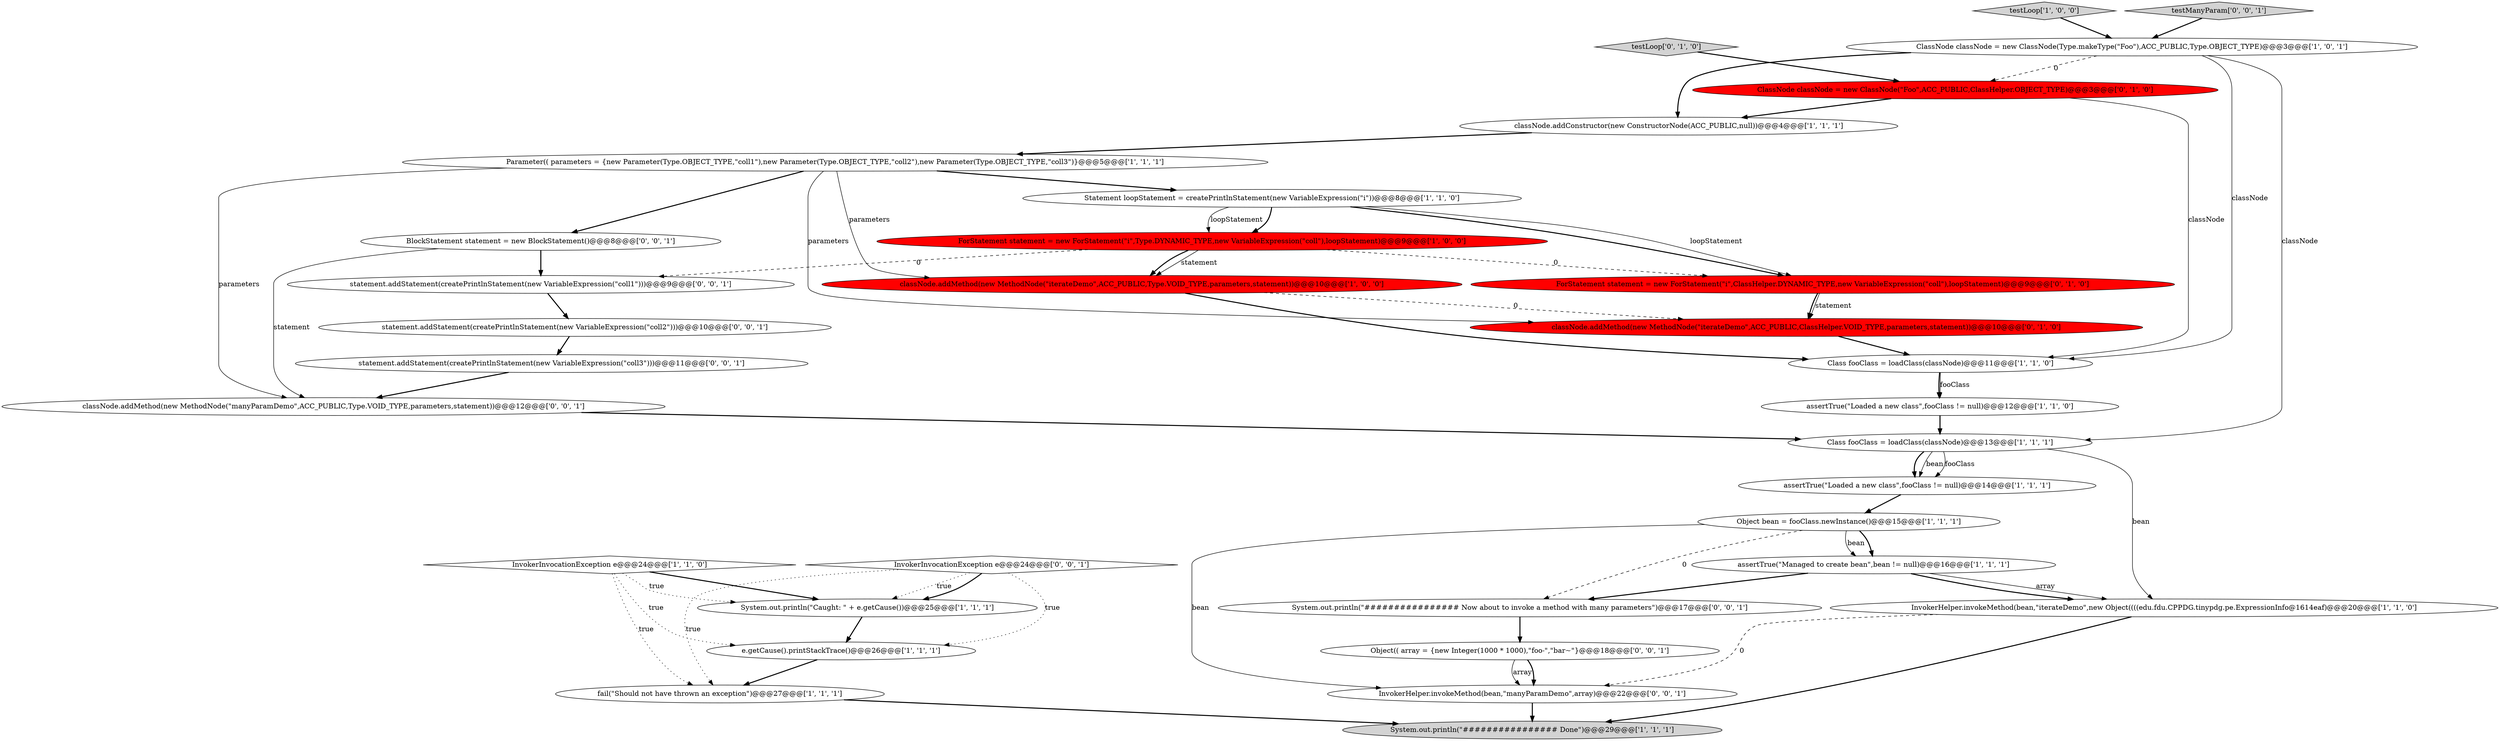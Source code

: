 digraph {
17 [style = filled, label = "e.getCause().printStackTrace()@@@26@@@['1', '1', '1']", fillcolor = white, shape = ellipse image = "AAA0AAABBB1BBB"];
14 [style = filled, label = "Class fooClass = loadClass(classNode)@@@13@@@['1', '1', '1']", fillcolor = white, shape = ellipse image = "AAA0AAABBB1BBB"];
2 [style = filled, label = "Statement loopStatement = createPrintlnStatement(new VariableExpression(\"i\"))@@@8@@@['1', '1', '0']", fillcolor = white, shape = ellipse image = "AAA0AAABBB1BBB"];
15 [style = filled, label = "fail(\"Should not have thrown an exception\")@@@27@@@['1', '1', '1']", fillcolor = white, shape = ellipse image = "AAA0AAABBB1BBB"];
8 [style = filled, label = "classNode.addConstructor(new ConstructorNode(ACC_PUBLIC,null))@@@4@@@['1', '1', '1']", fillcolor = white, shape = ellipse image = "AAA0AAABBB1BBB"];
22 [style = filled, label = "testLoop['0', '1', '0']", fillcolor = lightgray, shape = diamond image = "AAA0AAABBB2BBB"];
29 [style = filled, label = "InvokerInvocationException e@@@24@@@['0', '0', '1']", fillcolor = white, shape = diamond image = "AAA0AAABBB3BBB"];
9 [style = filled, label = "System.out.println(\"Caught: \" + e.getCause())@@@25@@@['1', '1', '1']", fillcolor = white, shape = ellipse image = "AAA0AAABBB1BBB"];
7 [style = filled, label = "classNode.addMethod(new MethodNode(\"iterateDemo\",ACC_PUBLIC,Type.VOID_TYPE,parameters,statement))@@@10@@@['1', '0', '0']", fillcolor = red, shape = ellipse image = "AAA1AAABBB1BBB"];
30 [style = filled, label = "Object(( array = {new Integer(1000 * 1000),\"foo-\",\"bar~\"}@@@18@@@['0', '0', '1']", fillcolor = white, shape = ellipse image = "AAA0AAABBB3BBB"];
3 [style = filled, label = "Object bean = fooClass.newInstance()@@@15@@@['1', '1', '1']", fillcolor = white, shape = ellipse image = "AAA0AAABBB1BBB"];
27 [style = filled, label = "statement.addStatement(createPrintlnStatement(new VariableExpression(\"coll1\")))@@@9@@@['0', '0', '1']", fillcolor = white, shape = ellipse image = "AAA0AAABBB3BBB"];
24 [style = filled, label = "System.out.println(\"################ Now about to invoke a method with many parameters\")@@@17@@@['0', '0', '1']", fillcolor = white, shape = ellipse image = "AAA0AAABBB3BBB"];
23 [style = filled, label = "BlockStatement statement = new BlockStatement()@@@8@@@['0', '0', '1']", fillcolor = white, shape = ellipse image = "AAA0AAABBB3BBB"];
0 [style = filled, label = "assertTrue(\"Managed to create bean\",bean != null)@@@16@@@['1', '1', '1']", fillcolor = white, shape = ellipse image = "AAA0AAABBB1BBB"];
5 [style = filled, label = "InvokerHelper.invokeMethod(bean,\"iterateDemo\",new Object((((edu.fdu.CPPDG.tinypdg.pe.ExpressionInfo@1614eaf)@@@20@@@['1', '1', '0']", fillcolor = white, shape = ellipse image = "AAA0AAABBB1BBB"];
25 [style = filled, label = "classNode.addMethod(new MethodNode(\"manyParamDemo\",ACC_PUBLIC,Type.VOID_TYPE,parameters,statement))@@@12@@@['0', '0', '1']", fillcolor = white, shape = ellipse image = "AAA0AAABBB3BBB"];
20 [style = filled, label = "classNode.addMethod(new MethodNode(\"iterateDemo\",ACC_PUBLIC,ClassHelper.VOID_TYPE,parameters,statement))@@@10@@@['0', '1', '0']", fillcolor = red, shape = ellipse image = "AAA1AAABBB2BBB"];
16 [style = filled, label = "assertTrue(\"Loaded a new class\",fooClass != null)@@@14@@@['1', '1', '1']", fillcolor = white, shape = ellipse image = "AAA0AAABBB1BBB"];
19 [style = filled, label = "ForStatement statement = new ForStatement(\"i\",ClassHelper.DYNAMIC_TYPE,new VariableExpression(\"coll\"),loopStatement)@@@9@@@['0', '1', '0']", fillcolor = red, shape = ellipse image = "AAA1AAABBB2BBB"];
4 [style = filled, label = "Parameter(( parameters = {new Parameter(Type.OBJECT_TYPE,\"coll1\"),new Parameter(Type.OBJECT_TYPE,\"coll2\"),new Parameter(Type.OBJECT_TYPE,\"coll3\")}@@@5@@@['1', '1', '1']", fillcolor = white, shape = ellipse image = "AAA0AAABBB1BBB"];
6 [style = filled, label = "testLoop['1', '0', '0']", fillcolor = lightgray, shape = diamond image = "AAA0AAABBB1BBB"];
31 [style = filled, label = "testManyParam['0', '0', '1']", fillcolor = lightgray, shape = diamond image = "AAA0AAABBB3BBB"];
28 [style = filled, label = "InvokerHelper.invokeMethod(bean,\"manyParamDemo\",array)@@@22@@@['0', '0', '1']", fillcolor = white, shape = ellipse image = "AAA0AAABBB3BBB"];
26 [style = filled, label = "statement.addStatement(createPrintlnStatement(new VariableExpression(\"coll3\")))@@@11@@@['0', '0', '1']", fillcolor = white, shape = ellipse image = "AAA0AAABBB3BBB"];
10 [style = filled, label = "assertTrue(\"Loaded a new class\",fooClass != null)@@@12@@@['1', '1', '0']", fillcolor = white, shape = ellipse image = "AAA0AAABBB1BBB"];
11 [style = filled, label = "InvokerInvocationException e@@@24@@@['1', '1', '0']", fillcolor = white, shape = diamond image = "AAA0AAABBB1BBB"];
21 [style = filled, label = "ClassNode classNode = new ClassNode(\"Foo\",ACC_PUBLIC,ClassHelper.OBJECT_TYPE)@@@3@@@['0', '1', '0']", fillcolor = red, shape = ellipse image = "AAA1AAABBB2BBB"];
18 [style = filled, label = "ClassNode classNode = new ClassNode(Type.makeType(\"Foo\"),ACC_PUBLIC,Type.OBJECT_TYPE)@@@3@@@['1', '0', '1']", fillcolor = white, shape = ellipse image = "AAA0AAABBB1BBB"];
13 [style = filled, label = "Class fooClass = loadClass(classNode)@@@11@@@['1', '1', '0']", fillcolor = white, shape = ellipse image = "AAA0AAABBB1BBB"];
32 [style = filled, label = "statement.addStatement(createPrintlnStatement(new VariableExpression(\"coll2\")))@@@10@@@['0', '0', '1']", fillcolor = white, shape = ellipse image = "AAA0AAABBB3BBB"];
1 [style = filled, label = "System.out.println(\"################ Done\")@@@29@@@['1', '1', '1']", fillcolor = lightgray, shape = ellipse image = "AAA0AAABBB1BBB"];
12 [style = filled, label = "ForStatement statement = new ForStatement(\"i\",Type.DYNAMIC_TYPE,new VariableExpression(\"coll\"),loopStatement)@@@9@@@['1', '0', '0']", fillcolor = red, shape = ellipse image = "AAA1AAABBB1BBB"];
7->13 [style = bold, label=""];
14->16 [style = bold, label=""];
13->10 [style = bold, label=""];
16->3 [style = bold, label=""];
29->9 [style = dotted, label="true"];
12->7 [style = solid, label="statement"];
27->32 [style = bold, label=""];
2->19 [style = bold, label=""];
20->13 [style = bold, label=""];
29->17 [style = dotted, label="true"];
23->27 [style = bold, label=""];
23->25 [style = solid, label="statement"];
30->28 [style = solid, label="array"];
10->14 [style = bold, label=""];
2->19 [style = solid, label="loopStatement"];
6->18 [style = bold, label=""];
19->20 [style = bold, label=""];
26->25 [style = bold, label=""];
29->9 [style = bold, label=""];
3->24 [style = dashed, label="0"];
21->8 [style = bold, label=""];
22->21 [style = bold, label=""];
11->17 [style = dotted, label="true"];
7->20 [style = dashed, label="0"];
14->5 [style = solid, label="bean"];
9->17 [style = bold, label=""];
31->18 [style = bold, label=""];
11->9 [style = dotted, label="true"];
28->1 [style = bold, label=""];
4->2 [style = bold, label=""];
25->14 [style = bold, label=""];
11->9 [style = bold, label=""];
29->15 [style = dotted, label="true"];
32->26 [style = bold, label=""];
14->16 [style = solid, label="bean"];
12->7 [style = bold, label=""];
4->25 [style = solid, label="parameters"];
3->0 [style = bold, label=""];
2->12 [style = bold, label=""];
3->0 [style = solid, label="bean"];
24->30 [style = bold, label=""];
13->10 [style = solid, label="fooClass"];
3->28 [style = solid, label="bean"];
4->20 [style = solid, label="parameters"];
5->1 [style = bold, label=""];
0->5 [style = solid, label="array"];
21->13 [style = solid, label="classNode"];
30->28 [style = bold, label=""];
5->28 [style = dashed, label="0"];
18->14 [style = solid, label="classNode"];
2->12 [style = solid, label="loopStatement"];
12->19 [style = dashed, label="0"];
18->21 [style = dashed, label="0"];
0->24 [style = bold, label=""];
18->13 [style = solid, label="classNode"];
12->27 [style = dashed, label="0"];
17->15 [style = bold, label=""];
4->7 [style = solid, label="parameters"];
18->8 [style = bold, label=""];
8->4 [style = bold, label=""];
19->20 [style = solid, label="statement"];
11->15 [style = dotted, label="true"];
4->23 [style = bold, label=""];
0->5 [style = bold, label=""];
14->16 [style = solid, label="fooClass"];
15->1 [style = bold, label=""];
}

